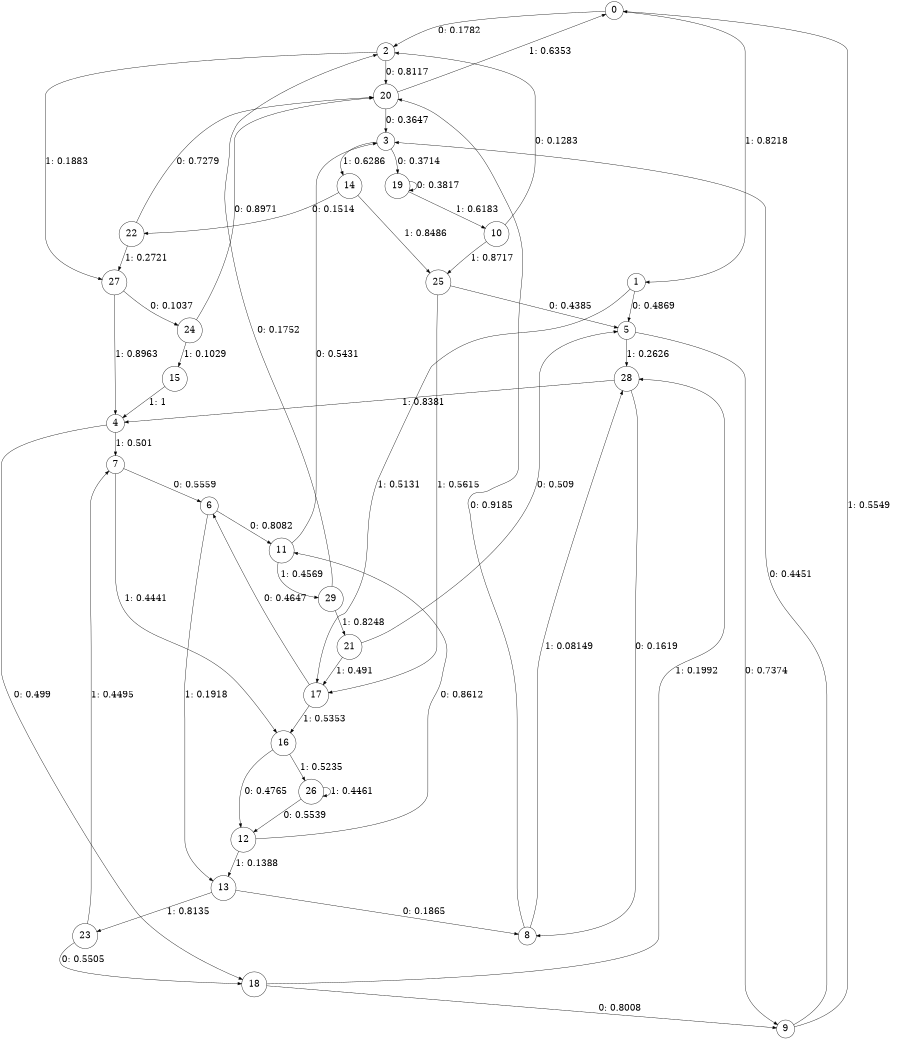 digraph "ch13randomL7" {
size = "6,8.5";
ratio = "fill";
node [shape = circle];
node [fontsize = 24];
edge [fontsize = 24];
0 -> 2 [label = "0: 0.1782   "];
0 -> 1 [label = "1: 0.8218   "];
1 -> 5 [label = "0: 0.4869   "];
1 -> 17 [label = "1: 0.5131   "];
2 -> 20 [label = "0: 0.8117   "];
2 -> 27 [label = "1: 0.1883   "];
3 -> 19 [label = "0: 0.3714   "];
3 -> 14 [label = "1: 0.6286   "];
4 -> 18 [label = "0: 0.499    "];
4 -> 7 [label = "1: 0.501    "];
5 -> 9 [label = "0: 0.7374   "];
5 -> 28 [label = "1: 0.2626   "];
6 -> 11 [label = "0: 0.8082   "];
6 -> 13 [label = "1: 0.1918   "];
7 -> 6 [label = "0: 0.5559   "];
7 -> 16 [label = "1: 0.4441   "];
8 -> 20 [label = "0: 0.9185   "];
8 -> 28 [label = "1: 0.08149  "];
9 -> 3 [label = "0: 0.4451   "];
9 -> 0 [label = "1: 0.5549   "];
10 -> 2 [label = "0: 0.1283   "];
10 -> 25 [label = "1: 0.8717   "];
11 -> 3 [label = "0: 0.5431   "];
11 -> 29 [label = "1: 0.4569   "];
12 -> 11 [label = "0: 0.8612   "];
12 -> 13 [label = "1: 0.1388   "];
13 -> 8 [label = "0: 0.1865   "];
13 -> 23 [label = "1: 0.8135   "];
14 -> 22 [label = "0: 0.1514   "];
14 -> 25 [label = "1: 0.8486   "];
15 -> 4 [label = "1: 1        "];
16 -> 12 [label = "0: 0.4765   "];
16 -> 26 [label = "1: 0.5235   "];
17 -> 6 [label = "0: 0.4647   "];
17 -> 16 [label = "1: 0.5353   "];
18 -> 9 [label = "0: 0.8008   "];
18 -> 28 [label = "1: 0.1992   "];
19 -> 19 [label = "0: 0.3817   "];
19 -> 10 [label = "1: 0.6183   "];
20 -> 3 [label = "0: 0.3647   "];
20 -> 0 [label = "1: 0.6353   "];
21 -> 5 [label = "0: 0.509    "];
21 -> 17 [label = "1: 0.491    "];
22 -> 20 [label = "0: 0.7279   "];
22 -> 27 [label = "1: 0.2721   "];
23 -> 18 [label = "0: 0.5505   "];
23 -> 7 [label = "1: 0.4495   "];
24 -> 20 [label = "0: 0.8971   "];
24 -> 15 [label = "1: 0.1029   "];
25 -> 5 [label = "0: 0.4385   "];
25 -> 17 [label = "1: 0.5615   "];
26 -> 12 [label = "0: 0.5539   "];
26 -> 26 [label = "1: 0.4461   "];
27 -> 24 [label = "0: 0.1037   "];
27 -> 4 [label = "1: 0.8963   "];
28 -> 8 [label = "0: 0.1619   "];
28 -> 4 [label = "1: 0.8381   "];
29 -> 2 [label = "0: 0.1752   "];
29 -> 21 [label = "1: 0.8248   "];
}